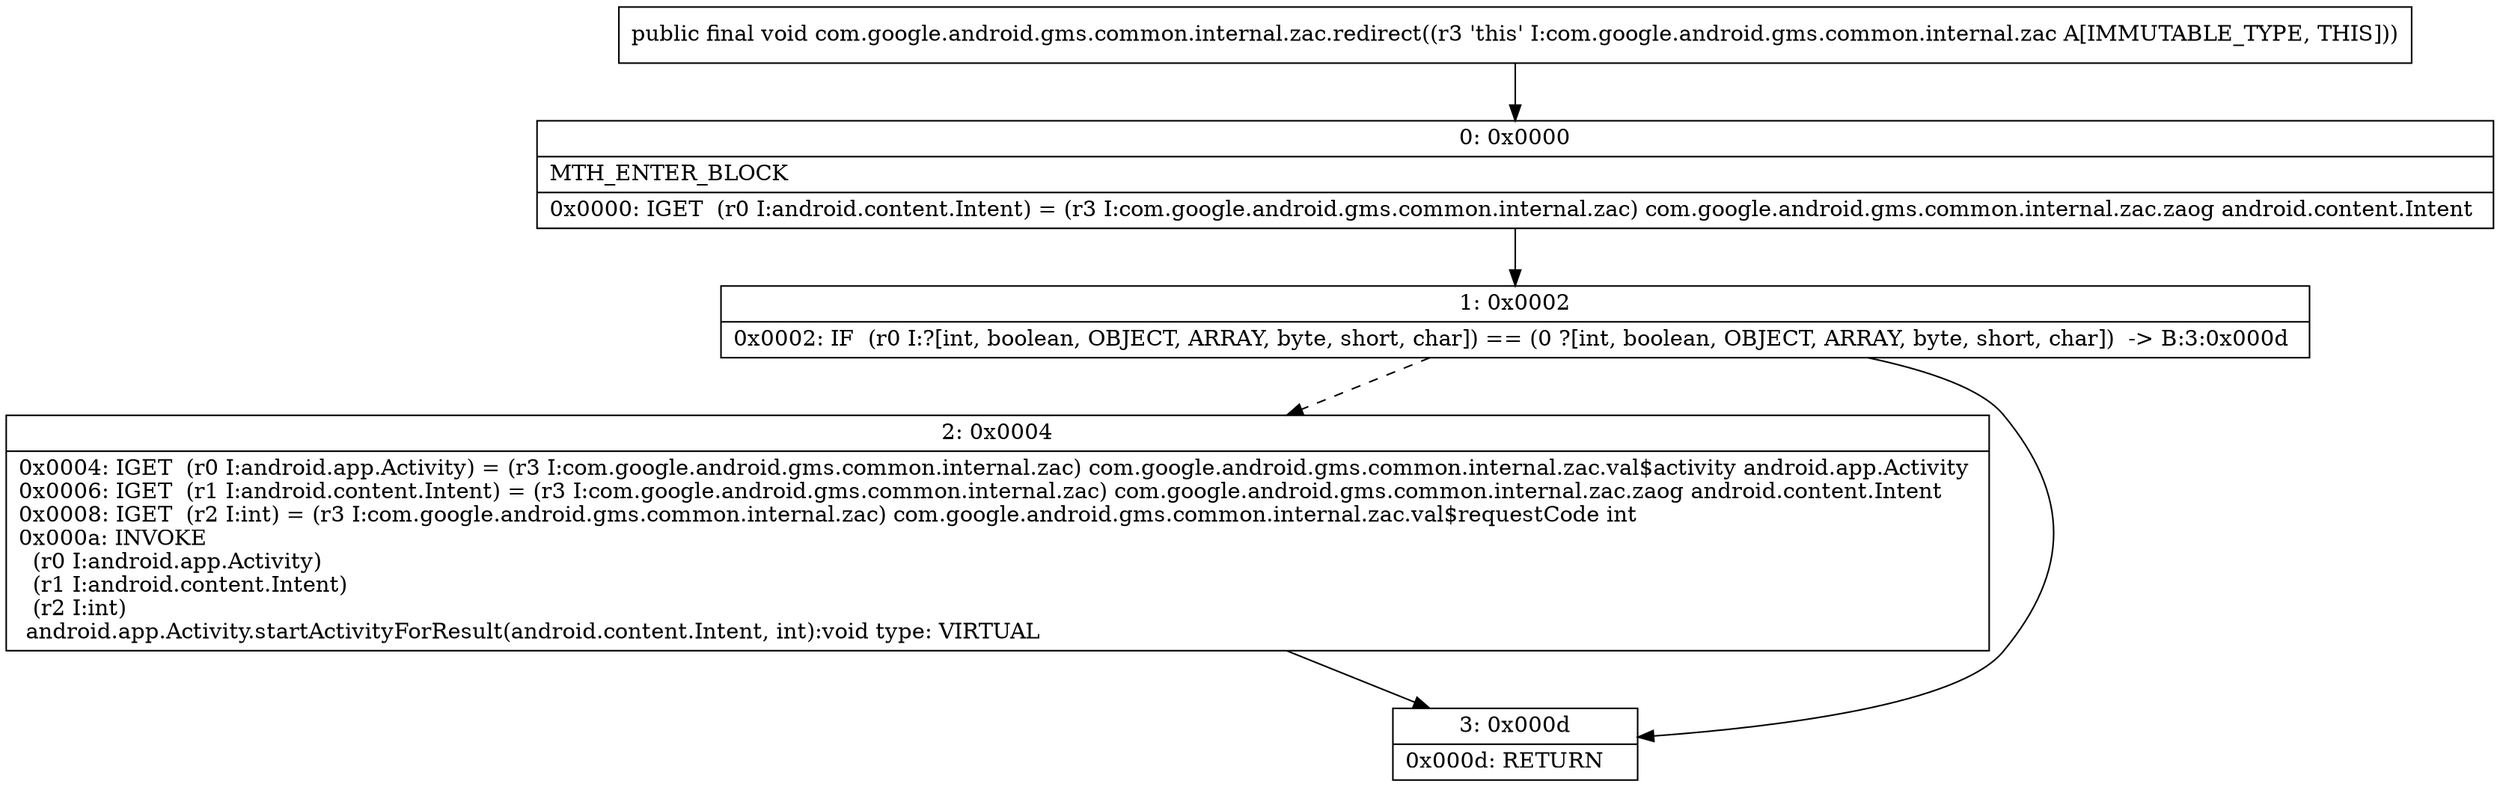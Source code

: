 digraph "CFG forcom.google.android.gms.common.internal.zac.redirect()V" {
Node_0 [shape=record,label="{0\:\ 0x0000|MTH_ENTER_BLOCK\l|0x0000: IGET  (r0 I:android.content.Intent) = (r3 I:com.google.android.gms.common.internal.zac) com.google.android.gms.common.internal.zac.zaog android.content.Intent \l}"];
Node_1 [shape=record,label="{1\:\ 0x0002|0x0002: IF  (r0 I:?[int, boolean, OBJECT, ARRAY, byte, short, char]) == (0 ?[int, boolean, OBJECT, ARRAY, byte, short, char])  \-\> B:3:0x000d \l}"];
Node_2 [shape=record,label="{2\:\ 0x0004|0x0004: IGET  (r0 I:android.app.Activity) = (r3 I:com.google.android.gms.common.internal.zac) com.google.android.gms.common.internal.zac.val$activity android.app.Activity \l0x0006: IGET  (r1 I:android.content.Intent) = (r3 I:com.google.android.gms.common.internal.zac) com.google.android.gms.common.internal.zac.zaog android.content.Intent \l0x0008: IGET  (r2 I:int) = (r3 I:com.google.android.gms.common.internal.zac) com.google.android.gms.common.internal.zac.val$requestCode int \l0x000a: INVOKE  \l  (r0 I:android.app.Activity)\l  (r1 I:android.content.Intent)\l  (r2 I:int)\l android.app.Activity.startActivityForResult(android.content.Intent, int):void type: VIRTUAL \l}"];
Node_3 [shape=record,label="{3\:\ 0x000d|0x000d: RETURN   \l}"];
MethodNode[shape=record,label="{public final void com.google.android.gms.common.internal.zac.redirect((r3 'this' I:com.google.android.gms.common.internal.zac A[IMMUTABLE_TYPE, THIS])) }"];
MethodNode -> Node_0;
Node_0 -> Node_1;
Node_1 -> Node_2[style=dashed];
Node_1 -> Node_3;
Node_2 -> Node_3;
}

